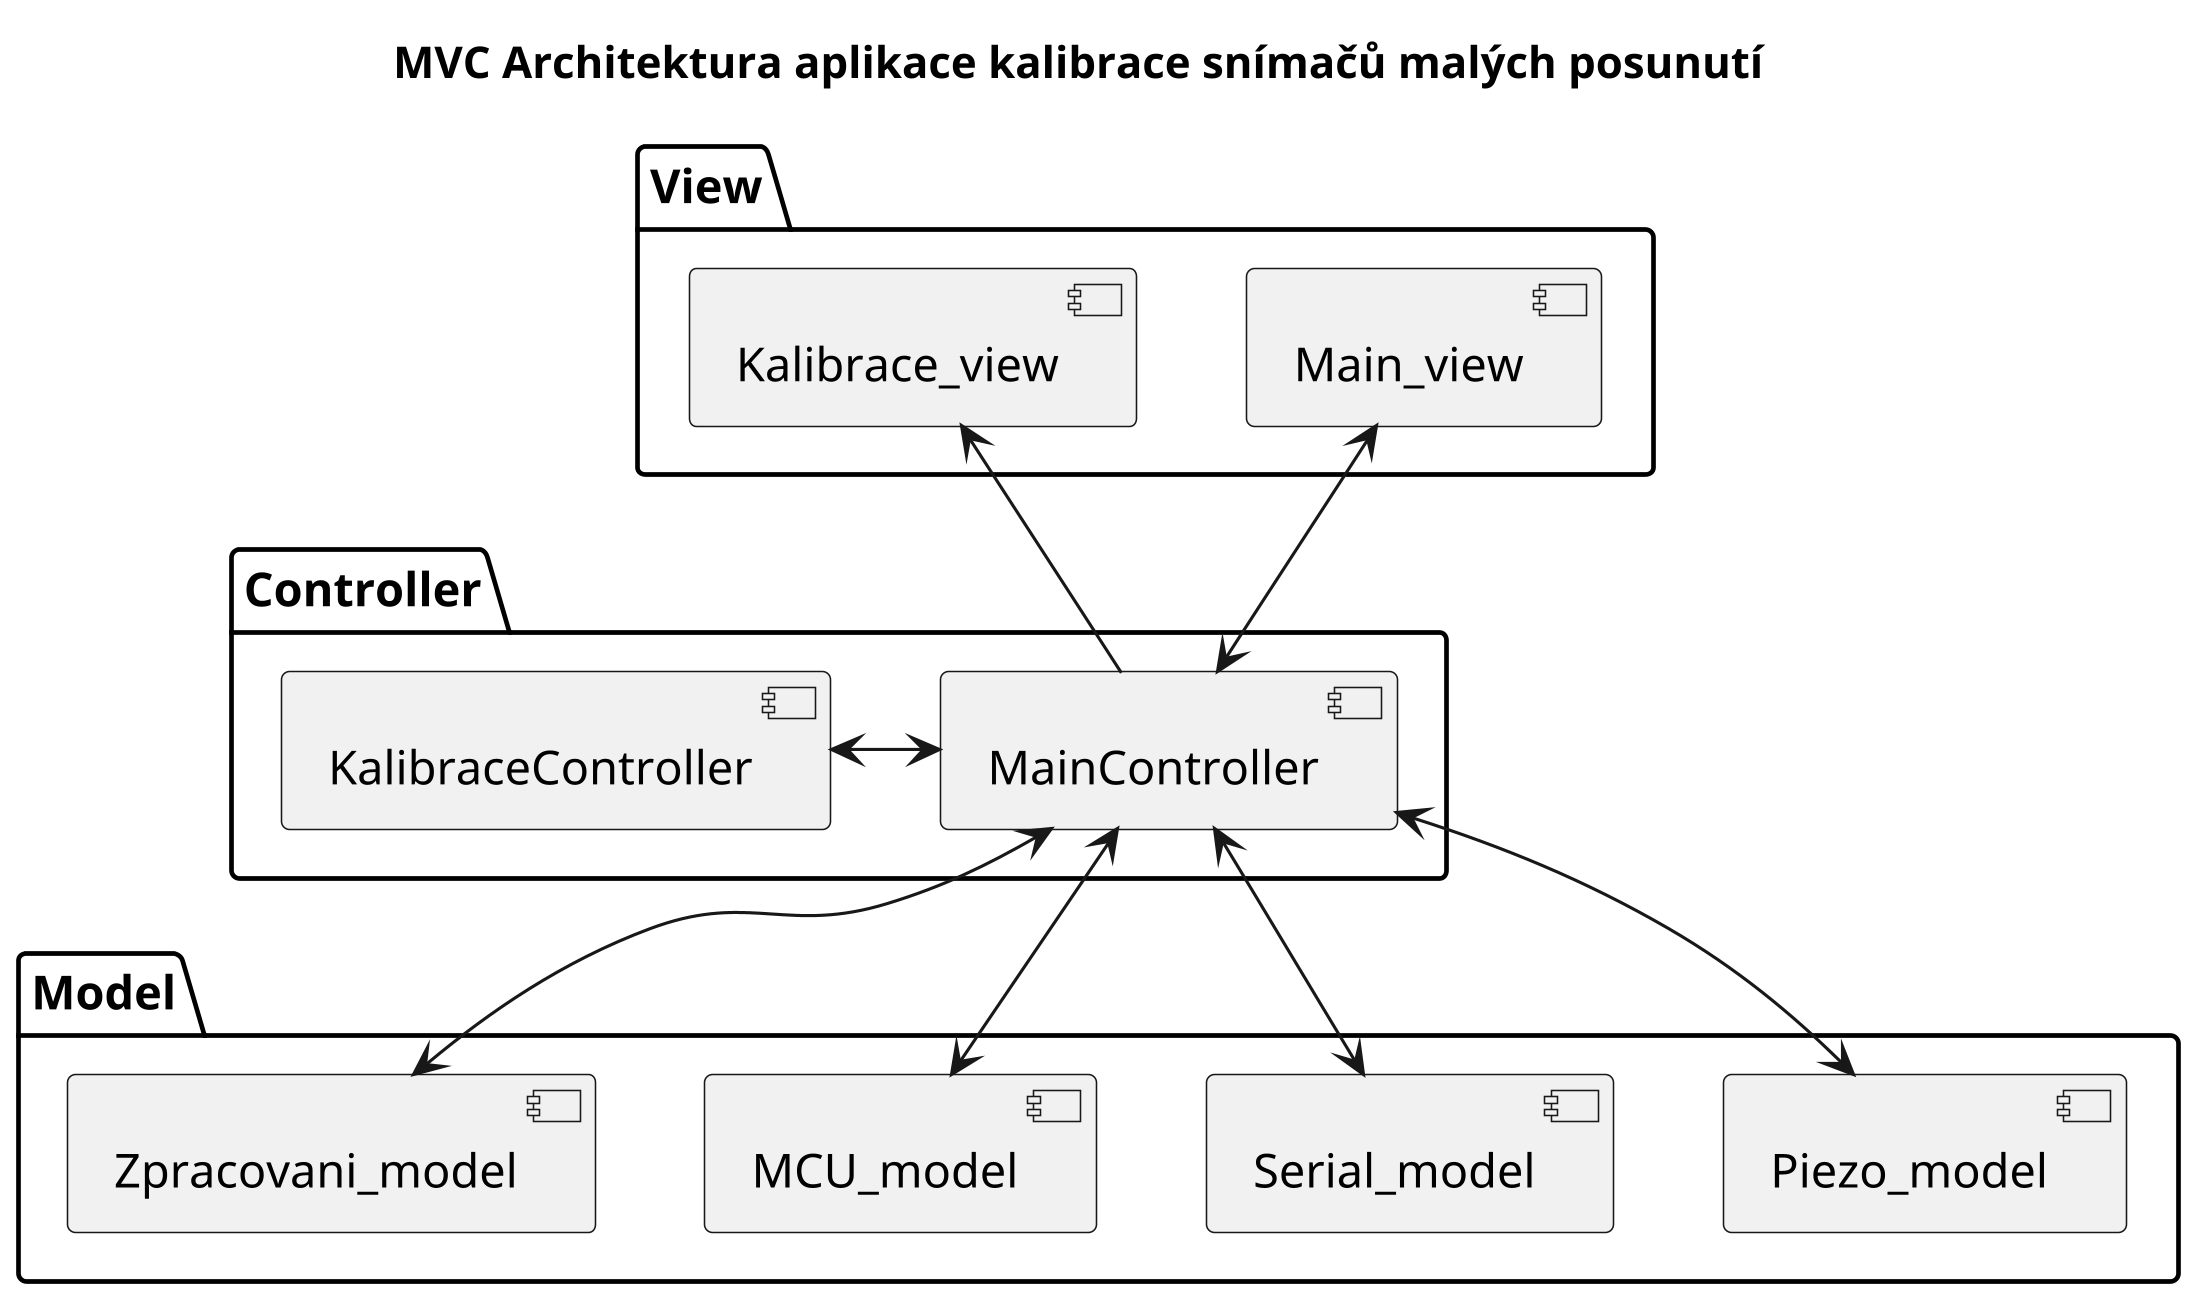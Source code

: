 @startuml
skinparam monochrome true
skinparam defaultFontSize 15
skinparam dpi 300
title MVC Architektura aplikace kalibrace snímačů malých posunutí

package "Model" as MOD {
  [Piezo_model]
  [Serial_model]
  [MCU_model]
  [Zpracovani_model]
}

package "View" as V {
  [Main_view]
  [Kalibrace_view]
}

package "Controller" as CTRL {
  [MainController]
  [KalibraceController]
}

' Vztahy mezi castmi
MainController <--> Piezo_model
MainController <--> Serial_model
MainController <--> MCU_model
MainController <--> Zpracovani_model 


KalibraceController <-> MainController
 

Main_view <--> MainController 
Kalibrace_view <-- MainController

' note top of MOD
'   Jednotlivé objekty s příslušnými atributy a metodami
' end note

' note top of V
'    Zobrazení okna aplikace - to co vidí uživatel
'    Nastavování a ukládání dat kalibrace
' end note

' note top of CTRL
'   Ovládá a propojuje jednotlivé části celé aplikace
' end note

@enduml